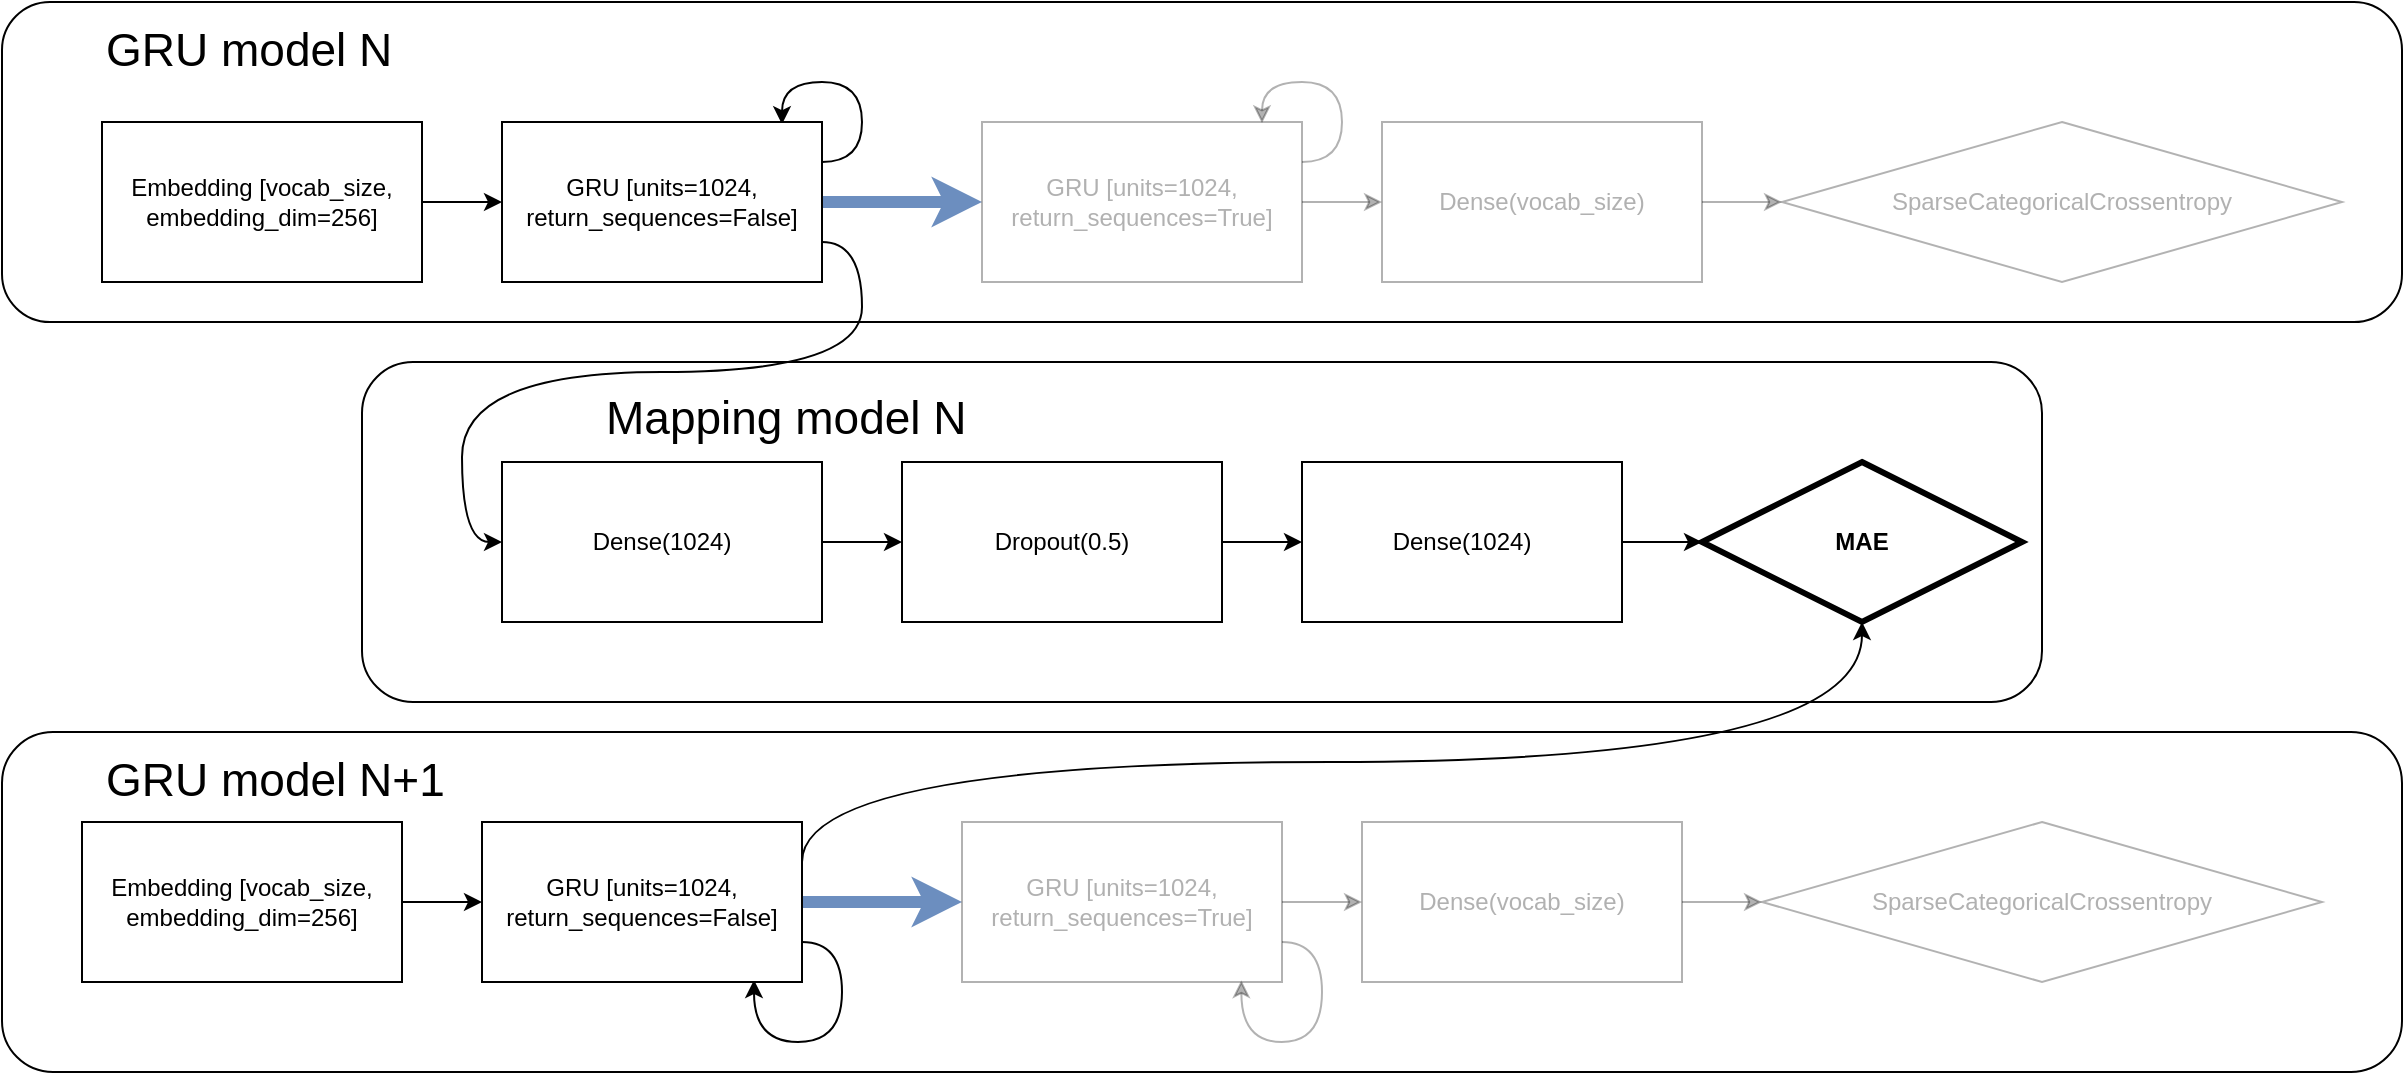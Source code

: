 <mxfile version="14.7.3" type="device"><diagram id="4pkpQuPpLTJNie3_v3X2" name="Page-1"><mxGraphModel dx="2500" dy="829" grid="1" gridSize="10" guides="1" tooltips="1" connect="1" arrows="1" fold="1" page="1" pageScale="1" pageWidth="827" pageHeight="1169" math="0" shadow="0"><root><mxCell id="0"/><mxCell id="1" parent="0"/><mxCell id="q5_3i7PSmmycGP_LWZoH-1" value="Embedding [vocab_size, embedding_dim=256]" style="rounded=0;whiteSpace=wrap;html=1;" vertex="1" parent="1"><mxGeometry x="10" y="70" width="160" height="80" as="geometry"/></mxCell><mxCell id="q5_3i7PSmmycGP_LWZoH-2" style="edgeStyle=orthogonalEdgeStyle;orthogonalLoop=1;jettySize=auto;html=1;exitX=1;exitY=0.25;exitDx=0;exitDy=0;entryX=0.876;entryY=0.014;entryDx=0;entryDy=0;entryPerimeter=0;curved=1;" edge="1" parent="1" source="q5_3i7PSmmycGP_LWZoH-5" target="q5_3i7PSmmycGP_LWZoH-5"><mxGeometry relative="1" as="geometry"><mxPoint x="330" y="60" as="targetPoint"/><Array as="points"><mxPoint x="390" y="90"/><mxPoint x="390" y="50"/><mxPoint x="350" y="50"/><mxPoint x="350" y="71"/></Array></mxGeometry></mxCell><mxCell id="q5_3i7PSmmycGP_LWZoH-3" style="edgeStyle=orthogonalEdgeStyle;rounded=0;orthogonalLoop=1;jettySize=auto;html=1;entryX=0;entryY=0.5;entryDx=0;entryDy=0;fillColor=#dae8fc;strokeColor=#6c8ebf;strokeWidth=6;" edge="1" parent="1" source="q5_3i7PSmmycGP_LWZoH-5" target="q5_3i7PSmmycGP_LWZoH-8"><mxGeometry relative="1" as="geometry"/></mxCell><mxCell id="q5_3i7PSmmycGP_LWZoH-4" style="edgeStyle=orthogonalEdgeStyle;curved=1;orthogonalLoop=1;jettySize=auto;html=1;exitX=1;exitY=0.75;exitDx=0;exitDy=0;entryX=0;entryY=0.5;entryDx=0;entryDy=0;fontSize=12;strokeWidth=1;" edge="1" parent="1" source="q5_3i7PSmmycGP_LWZoH-5" target="q5_3i7PSmmycGP_LWZoH-14"><mxGeometry relative="1" as="geometry"/></mxCell><mxCell id="q5_3i7PSmmycGP_LWZoH-5" value="GRU [units=1024, return_sequences=False]" style="rounded=0;whiteSpace=wrap;html=1;" vertex="1" parent="1"><mxGeometry x="210" y="70" width="160" height="80" as="geometry"/></mxCell><mxCell id="q5_3i7PSmmycGP_LWZoH-6" style="edgeStyle=orthogonalEdgeStyle;rounded=0;orthogonalLoop=1;jettySize=auto;html=1;entryX=0;entryY=0.5;entryDx=0;entryDy=0;strokeWidth=1;textOpacity=30;opacity=30;" edge="1" parent="1" source="q5_3i7PSmmycGP_LWZoH-8" target="q5_3i7PSmmycGP_LWZoH-9"><mxGeometry relative="1" as="geometry"/></mxCell><mxCell id="q5_3i7PSmmycGP_LWZoH-7" style="edgeStyle=orthogonalEdgeStyle;orthogonalLoop=1;jettySize=auto;html=1;exitX=1;exitY=0.25;exitDx=0;exitDy=0;strokeWidth=1;entryX=0.871;entryY=0.007;entryDx=0;entryDy=0;entryPerimeter=0;curved=1;textOpacity=30;opacity=30;" edge="1" parent="1" source="q5_3i7PSmmycGP_LWZoH-8" target="q5_3i7PSmmycGP_LWZoH-8"><mxGeometry relative="1" as="geometry"><mxPoint x="580" y="70" as="targetPoint"/><Array as="points"><mxPoint x="630" y="90"/><mxPoint x="630" y="50"/><mxPoint x="590" y="50"/><mxPoint x="590" y="71"/></Array></mxGeometry></mxCell><mxCell id="q5_3i7PSmmycGP_LWZoH-8" value="GRU [units=1024, return_sequences=True]" style="rounded=0;whiteSpace=wrap;html=1;textOpacity=30;opacity=30;" vertex="1" parent="1"><mxGeometry x="450" y="70" width="160" height="80" as="geometry"/></mxCell><mxCell id="q5_3i7PSmmycGP_LWZoH-9" value="Dense(vocab_size)" style="rounded=0;whiteSpace=wrap;html=1;textOpacity=30;opacity=30;" vertex="1" parent="1"><mxGeometry x="650" y="70" width="160" height="80" as="geometry"/></mxCell><mxCell id="q5_3i7PSmmycGP_LWZoH-10" value="" style="endArrow=classic;html=1;exitX=1;exitY=0.5;exitDx=0;exitDy=0;entryX=0;entryY=0.5;entryDx=0;entryDy=0;" edge="1" parent="1" source="q5_3i7PSmmycGP_LWZoH-1" target="q5_3i7PSmmycGP_LWZoH-5"><mxGeometry width="50" height="50" relative="1" as="geometry"><mxPoint x="280" y="40" as="sourcePoint"/><mxPoint x="330" y="-10" as="targetPoint"/></mxGeometry></mxCell><mxCell id="q5_3i7PSmmycGP_LWZoH-11" value="SparseCategoricalCrossentropy" style="rhombus;whiteSpace=wrap;html=1;fillColor=none;textOpacity=30;opacity=30;" vertex="1" parent="1"><mxGeometry x="850" y="70" width="280" height="80" as="geometry"/></mxCell><mxCell id="q5_3i7PSmmycGP_LWZoH-12" value="" style="endArrow=classic;html=1;strokeWidth=1;exitX=1;exitY=0.5;exitDx=0;exitDy=0;entryX=0;entryY=0.5;entryDx=0;entryDy=0;textOpacity=30;opacity=30;" edge="1" parent="1" source="q5_3i7PSmmycGP_LWZoH-9" target="q5_3i7PSmmycGP_LWZoH-11"><mxGeometry width="50" height="50" relative="1" as="geometry"><mxPoint x="770" y="100" as="sourcePoint"/><mxPoint x="820" y="50" as="targetPoint"/></mxGeometry></mxCell><mxCell id="q5_3i7PSmmycGP_LWZoH-13" style="edgeStyle=orthogonalEdgeStyle;curved=1;orthogonalLoop=1;jettySize=auto;html=1;exitX=1;exitY=0.5;exitDx=0;exitDy=0;entryX=0;entryY=0.5;entryDx=0;entryDy=0;fontSize=12;strokeWidth=1;" edge="1" parent="1" source="q5_3i7PSmmycGP_LWZoH-14" target="q5_3i7PSmmycGP_LWZoH-18"><mxGeometry relative="1" as="geometry"/></mxCell><mxCell id="q5_3i7PSmmycGP_LWZoH-14" value="&lt;font style=&quot;font-size: 12px;&quot;&gt;Dense(1024)&lt;/font&gt;" style="rounded=0;whiteSpace=wrap;html=1;fontSize=12;fillColor=#ffffff;verticalAlign=middle;align=center;" vertex="1" parent="1"><mxGeometry x="210" y="240" width="160" height="80" as="geometry"/></mxCell><mxCell id="q5_3i7PSmmycGP_LWZoH-15" style="edgeStyle=orthogonalEdgeStyle;curved=1;orthogonalLoop=1;jettySize=auto;html=1;entryX=0;entryY=0.5;entryDx=0;entryDy=0;fontSize=12;strokeWidth=1;" edge="1" parent="1" source="q5_3i7PSmmycGP_LWZoH-16" target="q5_3i7PSmmycGP_LWZoH-19"><mxGeometry relative="1" as="geometry"/></mxCell><mxCell id="q5_3i7PSmmycGP_LWZoH-16" value="&lt;font style=&quot;font-size: 12px;&quot;&gt;Dense(1024)&lt;/font&gt;" style="rounded=0;whiteSpace=wrap;html=1;fontSize=12;fillColor=#ffffff;verticalAlign=middle;align=center;" vertex="1" parent="1"><mxGeometry x="610" y="240" width="160" height="80" as="geometry"/></mxCell><mxCell id="q5_3i7PSmmycGP_LWZoH-17" style="edgeStyle=orthogonalEdgeStyle;curved=1;orthogonalLoop=1;jettySize=auto;html=1;fontSize=12;strokeWidth=1;" edge="1" parent="1" source="q5_3i7PSmmycGP_LWZoH-18" target="q5_3i7PSmmycGP_LWZoH-16"><mxGeometry relative="1" as="geometry"/></mxCell><mxCell id="q5_3i7PSmmycGP_LWZoH-18" value="&lt;font style=&quot;font-size: 12px&quot;&gt;Dropout(0.5)&lt;/font&gt;" style="rounded=0;whiteSpace=wrap;html=1;fontSize=12;fillColor=#ffffff;verticalAlign=middle;align=center;" vertex="1" parent="1"><mxGeometry x="410" y="240" width="160" height="80" as="geometry"/></mxCell><mxCell id="q5_3i7PSmmycGP_LWZoH-19" value="MAE" style="rhombus;whiteSpace=wrap;html=1;fontSize=12;fillColor=#ffffff;verticalAlign=middle;fontStyle=1;strokeWidth=3;" vertex="1" parent="1"><mxGeometry x="810" y="240" width="160" height="80" as="geometry"/></mxCell><mxCell id="q5_3i7PSmmycGP_LWZoH-20" value="Embedding [vocab_size, embedding_dim=256]" style="rounded=0;whiteSpace=wrap;html=1;" vertex="1" parent="1"><mxGeometry y="420" width="160" height="80" as="geometry"/></mxCell><mxCell id="q5_3i7PSmmycGP_LWZoH-21" style="edgeStyle=orthogonalEdgeStyle;orthogonalLoop=1;jettySize=auto;html=1;exitX=1;exitY=0.75;exitDx=0;exitDy=0;entryX=0.85;entryY=0.988;entryDx=0;entryDy=0;entryPerimeter=0;curved=1;" edge="1" parent="1" source="q5_3i7PSmmycGP_LWZoH-24" target="q5_3i7PSmmycGP_LWZoH-24"><mxGeometry relative="1" as="geometry"><mxPoint x="320" y="410" as="targetPoint"/><Array as="points"><mxPoint x="380" y="480"/><mxPoint x="380" y="530"/><mxPoint x="336" y="530"/></Array></mxGeometry></mxCell><mxCell id="q5_3i7PSmmycGP_LWZoH-22" style="edgeStyle=orthogonalEdgeStyle;rounded=0;orthogonalLoop=1;jettySize=auto;html=1;entryX=0;entryY=0.5;entryDx=0;entryDy=0;fillColor=#dae8fc;strokeColor=#6c8ebf;strokeWidth=6;" edge="1" parent="1" source="q5_3i7PSmmycGP_LWZoH-24" target="q5_3i7PSmmycGP_LWZoH-27"><mxGeometry relative="1" as="geometry"/></mxCell><mxCell id="q5_3i7PSmmycGP_LWZoH-23" style="edgeStyle=orthogonalEdgeStyle;curved=1;orthogonalLoop=1;jettySize=auto;html=1;exitX=1;exitY=0.25;exitDx=0;exitDy=0;entryX=0.5;entryY=1;entryDx=0;entryDy=0;fontSize=12;strokeWidth=1;" edge="1" parent="1" source="q5_3i7PSmmycGP_LWZoH-24" target="q5_3i7PSmmycGP_LWZoH-19"><mxGeometry relative="1" as="geometry"><Array as="points"><mxPoint x="360" y="390"/><mxPoint x="890" y="390"/></Array><mxPoint x="880" y="390" as="targetPoint"/></mxGeometry></mxCell><mxCell id="q5_3i7PSmmycGP_LWZoH-24" value="GRU [units=1024, return_sequences=False]" style="rounded=0;whiteSpace=wrap;html=1;" vertex="1" parent="1"><mxGeometry x="200" y="420" width="160" height="80" as="geometry"/></mxCell><mxCell id="q5_3i7PSmmycGP_LWZoH-25" style="edgeStyle=orthogonalEdgeStyle;rounded=0;orthogonalLoop=1;jettySize=auto;html=1;entryX=0;entryY=0.5;entryDx=0;entryDy=0;strokeWidth=1;opacity=30;textOpacity=30;" edge="1" parent="1" source="q5_3i7PSmmycGP_LWZoH-27" target="q5_3i7PSmmycGP_LWZoH-28"><mxGeometry relative="1" as="geometry"/></mxCell><mxCell id="q5_3i7PSmmycGP_LWZoH-26" style="edgeStyle=orthogonalEdgeStyle;orthogonalLoop=1;jettySize=auto;html=1;exitX=1;exitY=0.75;exitDx=0;exitDy=0;strokeWidth=1;entryX=0.873;entryY=0.989;entryDx=0;entryDy=0;entryPerimeter=0;curved=1;opacity=30;textOpacity=30;" edge="1" parent="1" source="q5_3i7PSmmycGP_LWZoH-27" target="q5_3i7PSmmycGP_LWZoH-27"><mxGeometry relative="1" as="geometry"><mxPoint x="570" y="420" as="targetPoint"/><Array as="points"><mxPoint x="620" y="480"/><mxPoint x="620" y="530"/><mxPoint x="580" y="530"/></Array></mxGeometry></mxCell><mxCell id="q5_3i7PSmmycGP_LWZoH-27" value="GRU [units=1024, return_sequences=True]" style="rounded=0;whiteSpace=wrap;html=1;opacity=30;textOpacity=30;" vertex="1" parent="1"><mxGeometry x="440" y="420" width="160" height="80" as="geometry"/></mxCell><mxCell id="q5_3i7PSmmycGP_LWZoH-28" value="Dense(vocab_size)" style="rounded=0;whiteSpace=wrap;html=1;opacity=30;textOpacity=30;" vertex="1" parent="1"><mxGeometry x="640" y="420" width="160" height="80" as="geometry"/></mxCell><mxCell id="q5_3i7PSmmycGP_LWZoH-29" value="" style="endArrow=classic;html=1;exitX=1;exitY=0.5;exitDx=0;exitDy=0;entryX=0;entryY=0.5;entryDx=0;entryDy=0;" edge="1" parent="1" source="q5_3i7PSmmycGP_LWZoH-20" target="q5_3i7PSmmycGP_LWZoH-24"><mxGeometry width="50" height="50" relative="1" as="geometry"><mxPoint x="270" y="390" as="sourcePoint"/><mxPoint x="320" y="340" as="targetPoint"/></mxGeometry></mxCell><mxCell id="q5_3i7PSmmycGP_LWZoH-30" value="SparseCategoricalCrossentropy" style="rhombus;whiteSpace=wrap;html=1;fillColor=none;opacity=30;textOpacity=30;" vertex="1" parent="1"><mxGeometry x="840" y="420" width="280" height="80" as="geometry"/></mxCell><mxCell id="q5_3i7PSmmycGP_LWZoH-31" value="" style="endArrow=classic;html=1;strokeWidth=1;exitX=1;exitY=0.5;exitDx=0;exitDy=0;entryX=0;entryY=0.5;entryDx=0;entryDy=0;opacity=30;textOpacity=30;" edge="1" parent="1" source="q5_3i7PSmmycGP_LWZoH-28" target="q5_3i7PSmmycGP_LWZoH-30"><mxGeometry width="50" height="50" relative="1" as="geometry"><mxPoint x="760" y="450" as="sourcePoint"/><mxPoint x="810" y="400" as="targetPoint"/></mxGeometry></mxCell><mxCell id="q5_3i7PSmmycGP_LWZoH-33" value="GRU model N" style="rounded=1;whiteSpace=wrap;html=1;fillColor=none;verticalAlign=top;fontSize=23;align=left;spacingTop=4;spacingLeft=50;" vertex="1" parent="1"><mxGeometry x="-40" y="10" width="1200" height="160" as="geometry"/></mxCell><mxCell id="q5_3i7PSmmycGP_LWZoH-34" value="GRU model N+1" style="rounded=1;whiteSpace=wrap;html=1;fillColor=none;verticalAlign=top;fontSize=23;align=left;spacingTop=4;spacingLeft=50;" vertex="1" parent="1"><mxGeometry x="-40" y="375" width="1200" height="170" as="geometry"/></mxCell><mxCell id="q5_3i7PSmmycGP_LWZoH-35" value="Mapping model N" style="rounded=1;whiteSpace=wrap;html=1;fillColor=none;verticalAlign=top;fontSize=23;align=left;spacingLeft=120;spacingTop=8;" vertex="1" parent="1"><mxGeometry x="140" y="190" width="840" height="170" as="geometry"/></mxCell></root></mxGraphModel></diagram></mxfile>